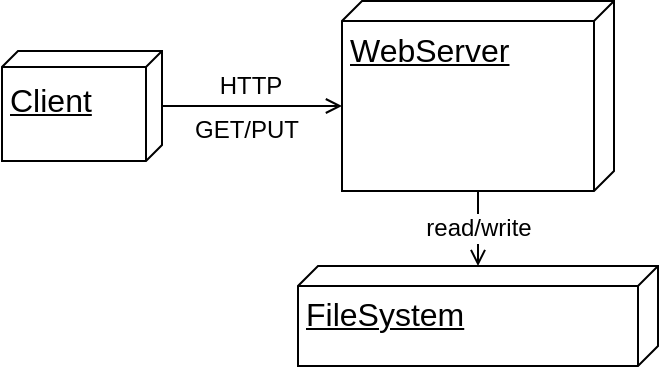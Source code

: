 <mxfile version="17.0.0" type="device"><diagram id="dM0_e6dgkylahBJXGlfG" name="Page-1"><mxGraphModel dx="602" dy="358" grid="1" gridSize="10" guides="1" tooltips="1" connect="1" arrows="1" fold="1" page="1" pageScale="1" pageWidth="827" pageHeight="1169" math="0" shadow="0"><root><mxCell id="0"/><mxCell id="1" parent="0"/><mxCell id="k1za_9P7mP7poTrFAB5O-4" value="HTTP" style="edgeStyle=orthogonalEdgeStyle;rounded=0;orthogonalLoop=1;jettySize=auto;html=1;entryX=0;entryY=0;entryDx=52.5;entryDy=136;entryPerimeter=0;endArrow=open;endFill=0;fontSize=12;" edge="1" parent="1" source="k1za_9P7mP7poTrFAB5O-1" target="k1za_9P7mP7poTrFAB5O-2"><mxGeometry x="-0.032" y="10" relative="1" as="geometry"><mxPoint as="offset"/></mxGeometry></mxCell><mxCell id="k1za_9P7mP7poTrFAB5O-1" value="Client" style="verticalAlign=top;align=left;spacingTop=8;spacingLeft=2;spacingRight=12;shape=cube;size=8;direction=south;fontStyle=4;html=1;fontSize=16;" vertex="1" parent="1"><mxGeometry x="120" y="562.5" width="80" height="55" as="geometry"/></mxCell><mxCell id="k1za_9P7mP7poTrFAB5O-6" value="read/write" style="edgeStyle=orthogonalEdgeStyle;rounded=0;orthogonalLoop=1;jettySize=auto;html=1;entryX=0.001;entryY=0.5;entryDx=0;entryDy=0;entryPerimeter=0;endArrow=open;endFill=0;fontSize=12;" edge="1" parent="1" source="k1za_9P7mP7poTrFAB5O-2" target="k1za_9P7mP7poTrFAB5O-3"><mxGeometry relative="1" as="geometry"/></mxCell><mxCell id="k1za_9P7mP7poTrFAB5O-2" value="WebServer" style="verticalAlign=top;align=left;spacingTop=8;spacingLeft=2;spacingRight=12;shape=cube;size=10;direction=south;fontStyle=4;html=1;fontSize=16;" vertex="1" parent="1"><mxGeometry x="290" y="537.5" width="136" height="95" as="geometry"/></mxCell><mxCell id="k1za_9P7mP7poTrFAB5O-3" value="FileSystem" style="verticalAlign=top;align=left;spacingTop=8;spacingLeft=2;spacingRight=12;shape=cube;size=10;direction=south;fontStyle=4;html=1;fontSize=16;" vertex="1" parent="1"><mxGeometry x="268" y="670" width="180" height="50" as="geometry"/></mxCell><mxCell id="k1za_9P7mP7poTrFAB5O-7" value="GET/PUT" style="text;html=1;resizable=0;autosize=1;align=center;verticalAlign=middle;points=[];fillColor=none;strokeColor=none;rounded=0;fontSize=12;" vertex="1" parent="1"><mxGeometry x="207" y="591.5" width="70" height="20" as="geometry"/></mxCell></root></mxGraphModel></diagram></mxfile>